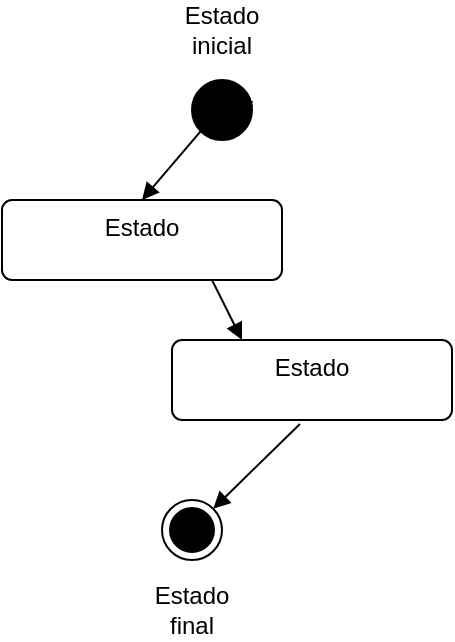 <mxfile version="24.7.17">
  <diagram name="Page-1" id="e7e014a7-5840-1c2e-5031-d8a46d1fe8dd">
    <mxGraphModel grid="0" page="1" gridSize="10" guides="1" tooltips="1" connect="1" arrows="1" fold="1" pageScale="1" pageWidth="1169" pageHeight="826" background="none" math="0" shadow="0">
      <root>
        <mxCell id="0" />
        <mxCell id="1" parent="0" />
        <mxCell id="vQVJSy4edTgO_xcKqZu7-49" value="dfdfdf" style="ellipse;fillColor=strokeColor;html=1;" vertex="1" parent="1">
          <mxGeometry x="290" y="220" width="30" height="30" as="geometry" />
        </mxCell>
        <mxCell id="vQVJSy4edTgO_xcKqZu7-52" value="" style="ellipse;html=1;shape=endState;fillColor=strokeColor;" vertex="1" parent="1">
          <mxGeometry x="275" y="430" width="30" height="30" as="geometry" />
        </mxCell>
        <mxCell id="vQVJSy4edTgO_xcKqZu7-54" value="Estado inicial" style="text;strokeColor=none;align=center;fillColor=none;html=1;verticalAlign=middle;whiteSpace=wrap;rounded=0;" vertex="1" parent="1">
          <mxGeometry x="275" y="180" width="60" height="30" as="geometry" />
        </mxCell>
        <mxCell id="vQVJSy4edTgO_xcKqZu7-56" value="Estado final" style="text;strokeColor=none;align=center;fillColor=none;html=1;verticalAlign=middle;whiteSpace=wrap;rounded=0;" vertex="1" parent="1">
          <mxGeometry x="260" y="470" width="60" height="30" as="geometry" />
        </mxCell>
        <mxCell id="vQVJSy4edTgO_xcKqZu7-57" value="Estado" style="html=1;align=center;verticalAlign=top;rounded=1;absoluteArcSize=1;arcSize=10;dashed=0;whiteSpace=wrap;" vertex="1" parent="1">
          <mxGeometry x="280" y="350" width="140" height="40" as="geometry" />
        </mxCell>
        <mxCell id="vQVJSy4edTgO_xcKqZu7-58" value="Estado" style="html=1;align=center;verticalAlign=top;rounded=1;absoluteArcSize=1;arcSize=10;dashed=0;whiteSpace=wrap;" vertex="1" parent="1">
          <mxGeometry x="195" y="280" width="140" height="40" as="geometry" />
        </mxCell>
        <mxCell id="vQVJSy4edTgO_xcKqZu7-59" value="" style="html=1;verticalAlign=bottom;labelBackgroundColor=none;endArrow=block;endFill=1;rounded=0;exitX=0.75;exitY=1;exitDx=0;exitDy=0;entryX=0.25;entryY=0;entryDx=0;entryDy=0;" edge="1" parent="1" source="vQVJSy4edTgO_xcKqZu7-58" target="vQVJSy4edTgO_xcKqZu7-57">
          <mxGeometry width="160" relative="1" as="geometry">
            <mxPoint x="500" y="420" as="sourcePoint" />
            <mxPoint x="400" y="340" as="targetPoint" />
          </mxGeometry>
        </mxCell>
        <mxCell id="vQVJSy4edTgO_xcKqZu7-60" value="" style="html=1;verticalAlign=bottom;labelBackgroundColor=none;endArrow=block;endFill=1;rounded=0;exitX=0;exitY=1;exitDx=0;exitDy=0;entryX=0.5;entryY=0;entryDx=0;entryDy=0;" edge="1" parent="1" source="vQVJSy4edTgO_xcKqZu7-49" target="vQVJSy4edTgO_xcKqZu7-58">
          <mxGeometry width="160" relative="1" as="geometry">
            <mxPoint x="500" y="420" as="sourcePoint" />
            <mxPoint x="660" y="420" as="targetPoint" />
          </mxGeometry>
        </mxCell>
        <mxCell id="vQVJSy4edTgO_xcKqZu7-61" value="" style="html=1;verticalAlign=bottom;labelBackgroundColor=none;endArrow=block;endFill=1;rounded=0;exitX=0.457;exitY=1.05;exitDx=0;exitDy=0;exitPerimeter=0;entryX=1;entryY=0;entryDx=0;entryDy=0;" edge="1" parent="1" source="vQVJSy4edTgO_xcKqZu7-57" target="vQVJSy4edTgO_xcKqZu7-52">
          <mxGeometry width="160" relative="1" as="geometry">
            <mxPoint x="320" y="320" as="sourcePoint" />
            <mxPoint x="410" y="350" as="targetPoint" />
          </mxGeometry>
        </mxCell>
      </root>
    </mxGraphModel>
  </diagram>
</mxfile>
